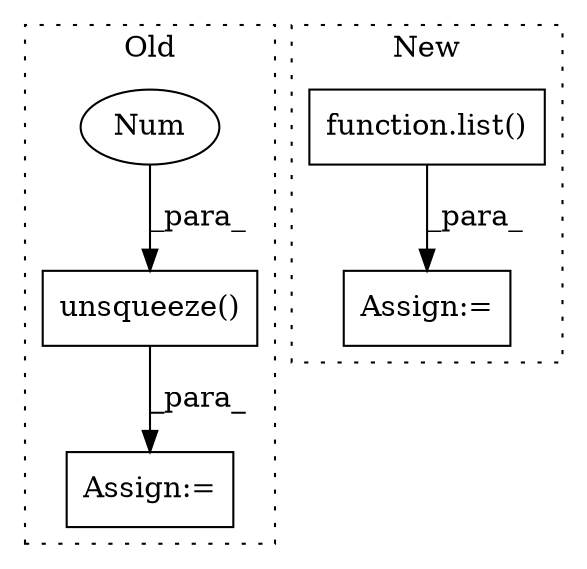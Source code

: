 digraph G {
subgraph cluster0 {
1 [label="unsqueeze()" a="75" s="3649,3667" l="17,1" shape="box"];
3 [label="Num" a="76" s="3666" l="1" shape="ellipse"];
5 [label="Assign:=" a="68" s="3719" l="3" shape="box"];
label = "Old";
style="dotted";
}
subgraph cluster1 {
2 [label="function.list()" a="75" s="3307,3324" l="5,1" shape="box"];
4 [label="Assign:=" a="68" s="3304" l="3" shape="box"];
label = "New";
style="dotted";
}
1 -> 5 [label="_para_"];
2 -> 4 [label="_para_"];
3 -> 1 [label="_para_"];
}